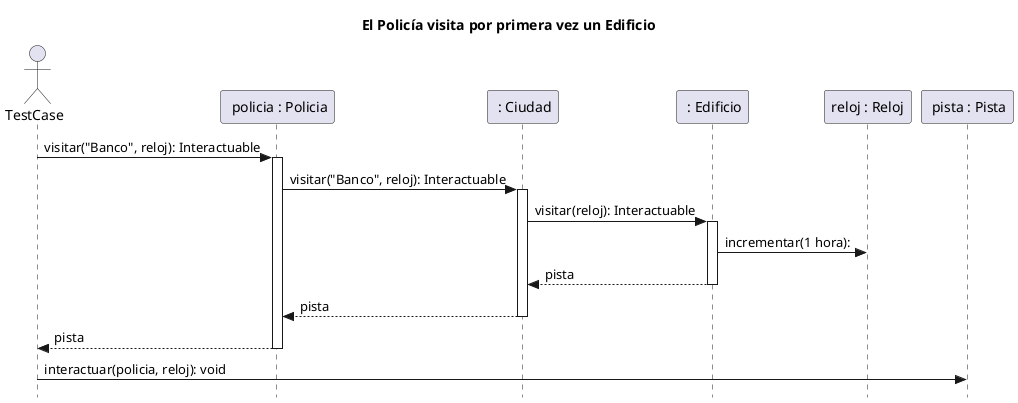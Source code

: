 @startuml
skinparam style strictuml
title:  El Policía visita por primera vez un Edificio
actor TestCase

participant " policia : Policia" as policia
participant " : Ciudad" as ciudad
participant " : Edificio" as banco
participant "reloj : Reloj" as reloj
participant " pista : Pista" as pista

TestCase -> policia: visitar("Banco", reloj): Interactuable
activate policia
policia -> ciudad: visitar("Banco", reloj): Interactuable
activate ciudad
ciudad -> banco: visitar(reloj): Interactuable
activate banco
banco -> reloj: incrementar(1 hora):
return pista
return pista
return pista
TestCase -> pista: interactuar(policia, reloj): void

@enduml
